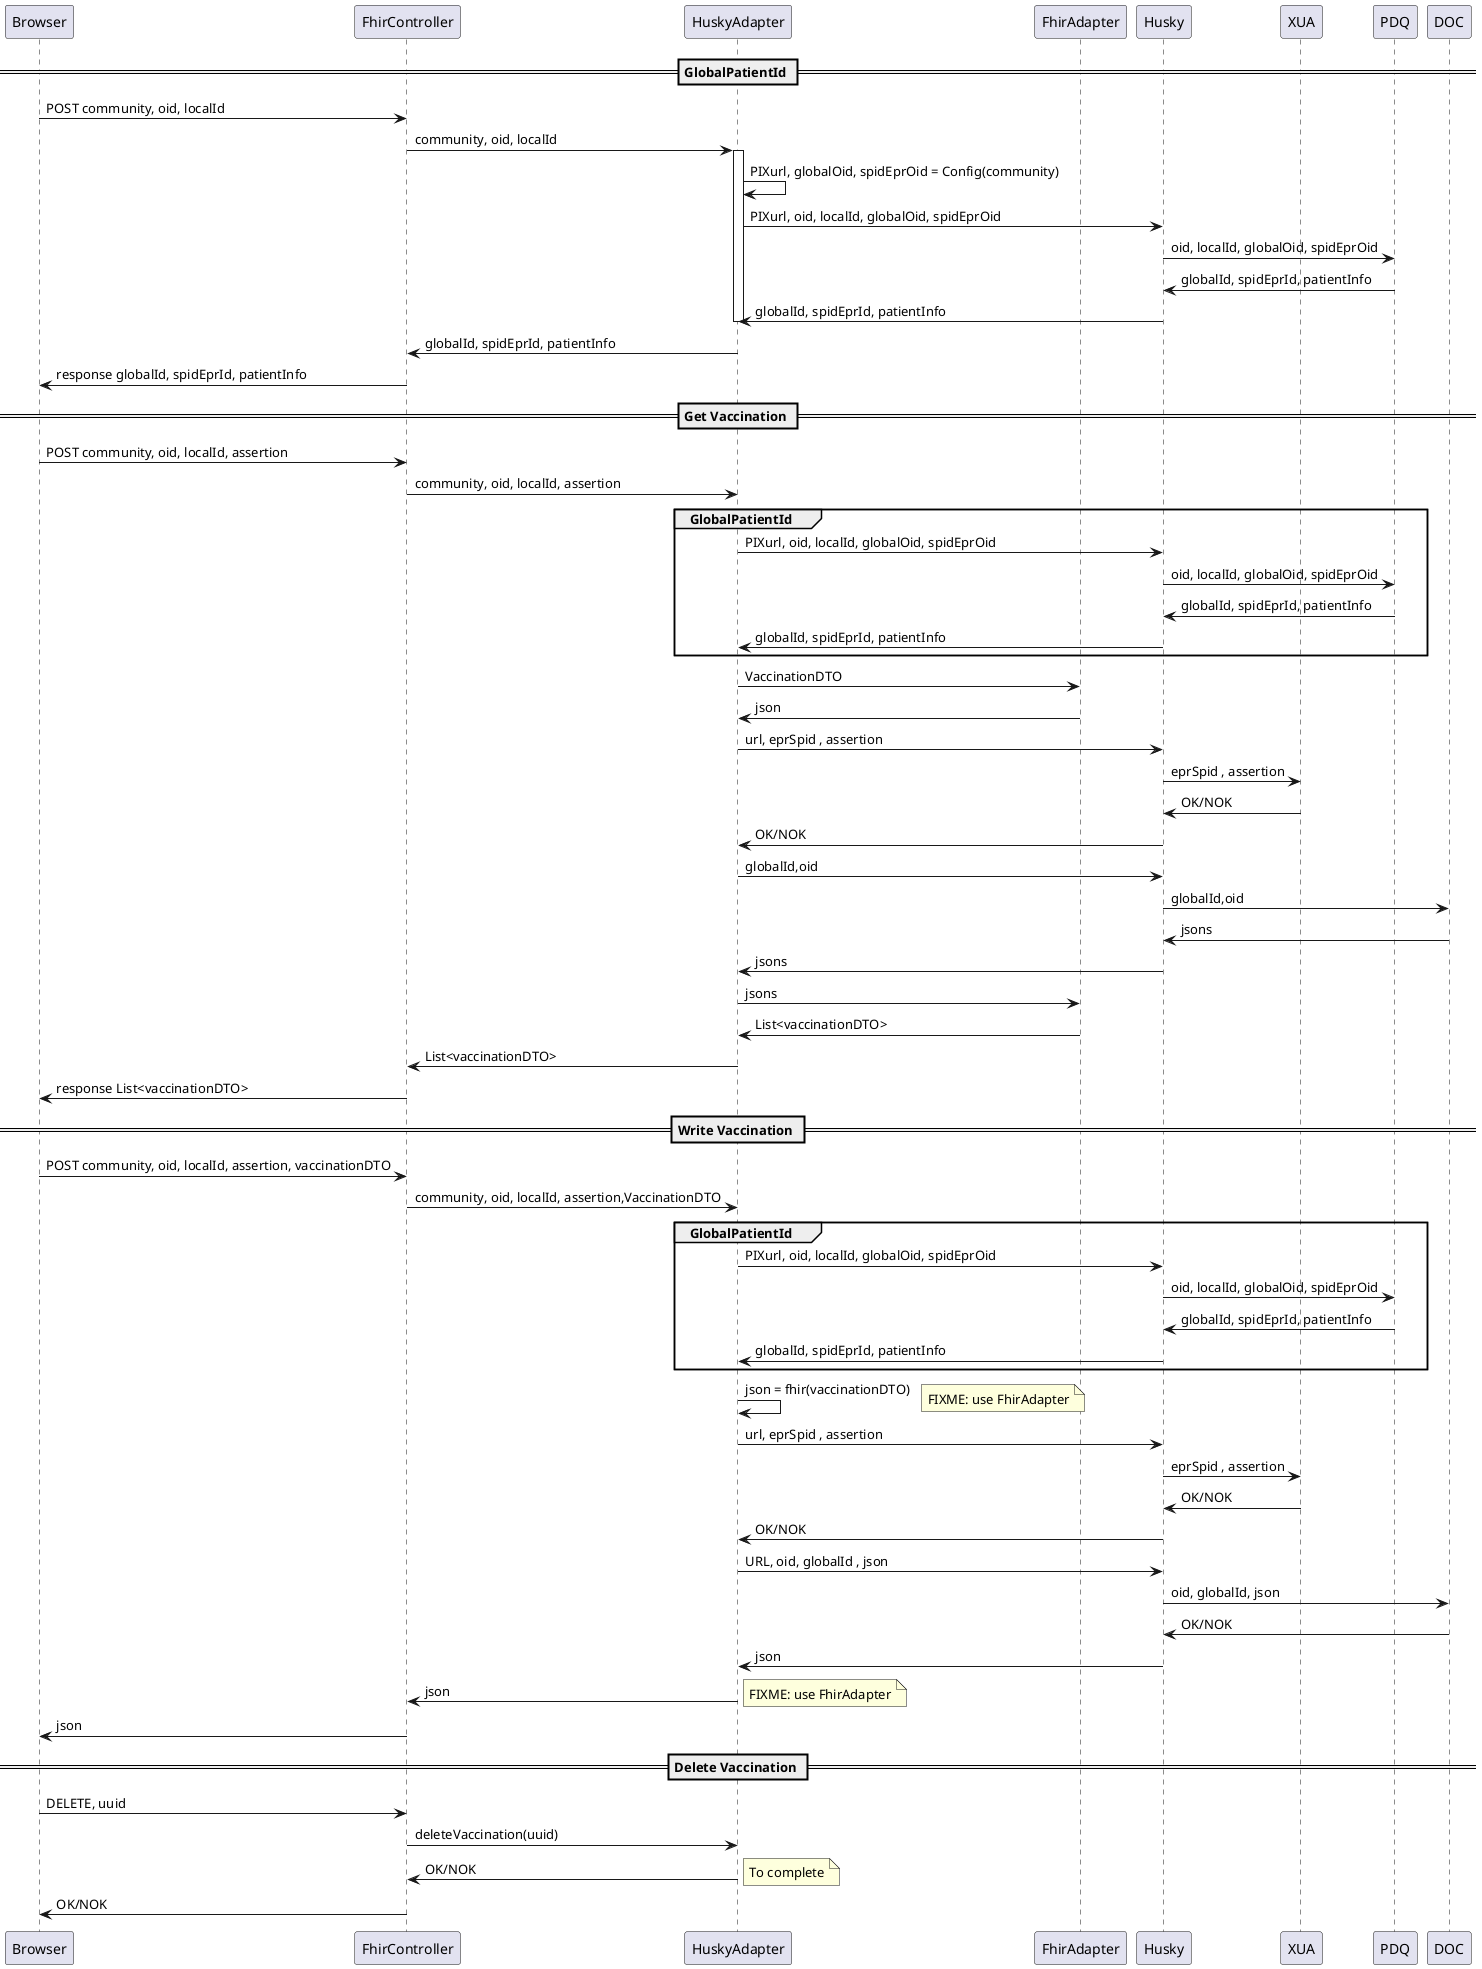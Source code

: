 @startuml

participant Browser
participant FhirController
participant HuskyAdapter
participant FhirAdapter
participant Husky
participant XUA
participant PDQ
participant DOC

== GlobalPatientId ==
Browser         -> FhirController  : POST community, oid, localId
FhirController  -> HuskyAdapter    : community, oid, localId
activate HuskyAdapter    
HuskyAdapter    -> HuskyAdapter    : PIXurl, globalOid, spidEprOid = Config(community)
HuskyAdapter    -> Husky           : PIXurl, oid, localId, globalOid, spidEprOid
Husky           -> PDQ             : oid, localId, globalOid, spidEprOid

PDQ             -> Husky           : globalId, spidEprId, patientInfo
Husky           -> HuskyAdapter    : globalId, spidEprId, patientInfo
deactivate HuskyAdapter    
HuskyAdapter    -> FhirController  : globalId, spidEprId, patientInfo
FhirController  -> Browser         : response globalId, spidEprId, patientInfo

== Get Vaccination ==
Browser         -> FhirController  : POST community, oid, localId, assertion
FhirController  -> HuskyAdapter    : community, oid, localId, assertion
group GlobalPatientId 
  HuskyAdapter    -> Husky         : PIXurl, oid, localId, globalOid, spidEprOid
  Husky           -> PDQ           : oid, localId, globalOid, spidEprOid
  PDQ             -> Husky         : globalId, spidEprId, patientInfo
  Husky           -> HuskyAdapter  : globalId, spidEprId, patientInfo
end


HuskyAdapter    -> FhirAdapter     : VaccinationDTO
FhirAdapter     -> HuskyAdapter    : json

HuskyAdapter    -> Husky           : url, eprSpid , assertion
Husky           -> XUA             : eprSpid , assertion
XUA             -> Husky           : OK/NOK
Husky           -> HuskyAdapter    : OK/NOK
HuskyAdapter    -> Husky           : globalId,oid
Husky           -> DOC             : globalId,oid

DOC             -> Husky           : jsons
Husky           -> HuskyAdapter    : jsons
HuskyAdapter    -> FhirAdapter     : jsons
FhirAdapter     -> HuskyAdapter    : List<vaccinationDTO>
HuskyAdapter    -> FhirController  : List<vaccinationDTO>
FhirController  -> Browser         : response List<vaccinationDTO>


== Write Vaccination ==
Browser         -> FhirController  : POST community, oid, localId, assertion, vaccinationDTO
FhirController  -> HuskyAdapter    : community, oid, localId, assertion,VaccinationDTO
group GlobalPatientId 
  HuskyAdapter    -> Husky         : PIXurl, oid, localId, globalOid, spidEprOid
  Husky           -> PDQ           : oid, localId, globalOid, spidEprOid
  PDQ             -> Husky         : globalId, spidEprId, patientInfo
  Husky           -> HuskyAdapter  : globalId, spidEprId, patientInfo
end

HuskyAdapter    -> HuskyAdapter    : json = fhir(vaccinationDTO) 
note right                         : FIXME: use FhirAdapter
HuskyAdapter    -> Husky           : url, eprSpid , assertion
Husky           -> XUA             : eprSpid , assertion
XUA             -> Husky           : OK/NOK
Husky           -> HuskyAdapter    : OK/NOK
HuskyAdapter    -> Husky           : URL, oid, globalId , json
Husky           -> DOC             : oid, globalId, json

DOC             -> Husky           : OK/NOK
Husky           -> HuskyAdapter    : json
HuskyAdapter    -> FhirController  : json
note right                         : FIXME: use FhirAdapter
FhirController  -> Browser         : json

== Delete Vaccination ==
Browser         -> FhirController  : DELETE, uuid
FhirController  -> HuskyAdapter    : deleteVaccination(uuid)

HuskyAdapter    -> FhirController  : OK/NOK
note right                         : To complete
FhirController  -> Browser         : OK/NOK

@enduml